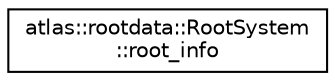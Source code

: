 digraph "Graphical Class Hierarchy"
{
  edge [fontname="Helvetica",fontsize="10",labelfontname="Helvetica",labelfontsize="10"];
  node [fontname="Helvetica",fontsize="10",shape=record];
  rankdir="LR";
  Node1 [label="atlas::rootdata::RootSystem\l::root_info",height=0.2,width=0.4,color="black", fillcolor="white", style="filled",URL="$structatlas_1_1rootdata_1_1RootSystem_1_1root__info.html"];
}
